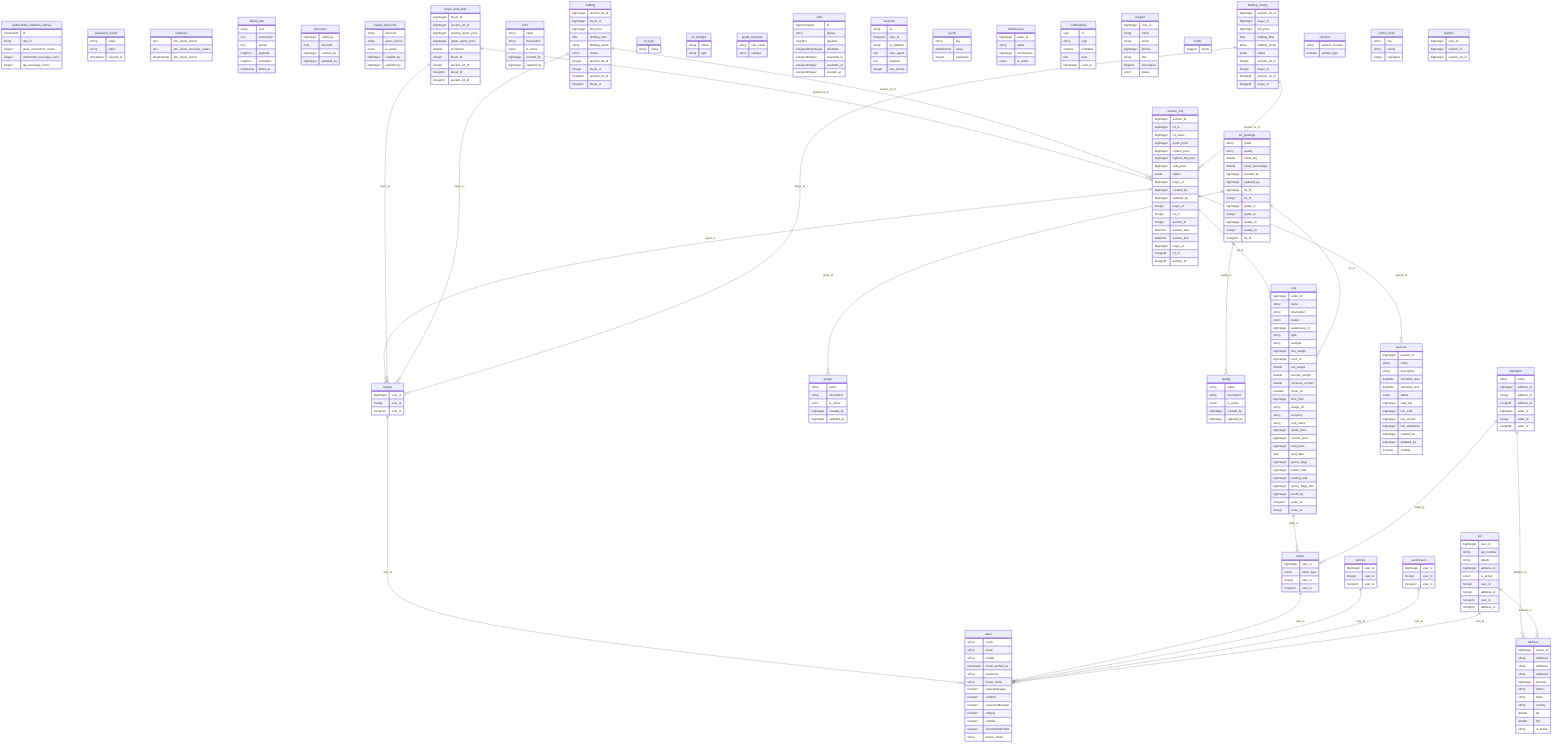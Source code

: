 erDiagram
    websockets_statistics_entries {
        increments id
        string app_id
        integer peak_connection_count
        integer websocket_message_count
        integer api_message_count
    }
    users {
        string name
        string email
        string mobile
        timestamp email_verified_at
        string password
        string buyer_name
        boolean isGreyManager
        boolean isAdmin
        boolean isAuctionManager
        boolean isBuyer
        boolean isSeller
        boolean showSellerDetails
        string device_token
    }
    password_resets {
        string email
        string token
        timestamp created_at
    }
    Unknown {
        text two_factor_secret
        text two_factor_recovery_codes
        dropColumn two_factor_secret
    }
    failed_jobs {
        string uuid
        text connection
        text queue
        longText payload
        longText exception
        timestamp failed_at
    }
    discounts {
        bigInteger credit_by
        float discount
        bigInteger created_by
        bigInteger updated_by
    }
    master_discounts {
        string discount
        string grace_period
        enum is_active
        bigInteger created_by
        bigInteger updated_by
    }
    buyers {
        bigInteger user_id
        foreign user_id
        foreignId user_id
    }
    grades {
        string name
        string description
        enum is_active
        bigInteger created_by
        bigInteger updated_by
    }
    sellers {
        bigInteger user_id
        enum seller_type
        foreign user_id
        foreignId user_id
    }
    quality {
        string name
        string description
        enum is_active
        bigInteger created_by
        bigInteger updated_by
    }
    lots {
        bigInteger seller_id
        string name
        string description
        enum status
        bigInteger warehouse_id
        string type
        string subtype
        bigInteger liter_weight
        bigInteger color_id
        double net_weight
        double sample_weight
        double moisture_content
        boolean clean_lot
        bigInteger time_limit
        string image_url
        string currency
        string nick_name
        bigInteger quote_price
        bigInteger control_price
        bigInteger sold_price
        date sold_date
        bigInteger gunny_bags
        bigInteger plastic_rate
        bigInteger loading_rate
        bigInteger gunny_bags_rate
        bigInteger credit_by
        foreignId seller_id
        foreign seller_id
    }
    auctions {
        bigInteger auction_id
        string name
        string description
        datetime schedule_start
        datetime schedule_end
        enum status
        bigInteger total_lots
        bigInteger lots_sold
        bigInteger lots_unsold
        bigInteger lots_withdrawn
        bigInteger created_by
        bigInteger updated_by
        boolean visibility
    }
    auction_lots {
        bigInteger auction_id
        bigInteger lot_id
        bigInteger lot_name
        bigInteger quote_price
        bigInteger control_price
        bigInteger highest_bid_price
        bigInteger sold_price
        enum status
        bigInteger buyer_id
        bigInteger created_by
        bigInteger updated_by
        foreign buyer_id
        foreign lot_id
        foreign auction_id
        datetime auction_start
        datetime auction_end
        bigInteger buyer_id
        foreignId lot_id
        foreignId auction_id
    }
    address {
        bigInteger owner_id
        string address1
        string address2
        string address3
        bigInteger pincode
        string district
        string state
        string country
        double lat
        double lng
        string is_active
    }
    admins {
        bigInteger user_id
        foreign user_id
        foreignId user_id
    }
    auctioneers {
        bigInteger user_id
        foreign user_id
        foreignId user_id
    }
    plantation {
        string name
        bigInteger address_id
        foreign address_id
        foreignId address_id
        bigInteger seller_id
        foreign seller_id
        foreignId seller_id
    }
    lot_gradings {
        string grade
        string quality
        double value_mg
        double value_percentage
        bigInteger created_by
        bigInteger updated_by
        bigInteger lot_id
        foreign lot_id
        bigInteger grade_id
        foreign grade_id
        bigInteger quality_id
        foreign quality_id
        foreignId lot_id
    }
    gst {
        bigInteger user_id
        string gst_number
        string details
        bigInteger address_id
        enum is_active
        foreign user_id
        foreign address_id
        foreignId user_id
        foreignId address_id
    }
    buyer_auto_bids {
        bigInteger buyer_id
        bigInteger auction_lot_id
        bigInteger starting_quote_price
        bigInteger upper_quote_price
        double increment
        foreign buyer_id
        foreign auction_lot_id
        foreignId buyer_id
        foreignId auction_lot_id
    }
    color {
        string name
        string description
        enum is_active
        bigInteger created_by
        bigInteger updated_by
    }
    bidding {
        bigInteger auction_lot_id
        bigInteger buyer_id
        bigInteger bid_price
        time bidding_time
        string bidding_mode
        enum status
        foreign auction_lot_id
        foreign buyer_id
        foreignId auction_lot_id
        foreignId buyer_id
    }
    lot_type {
        string name
    }
    lot_subtype {
        string name
        string type
    }
    grade_template {
        string row_name
        string subtype
    }
    jobs {
        bigIncrements id
        string queue
        longText payload
        unsignedTinyInteger attempts
        unsignedInteger reserved_at
        unsignedInteger available_at
        unsignedInteger created_at
    }
    sessions {
        string id
        foreignId user_id
        string ip_address
        text user_agent
        text payload
        integer last_activity
    }
    cache {
        string key
        mediumText value
        integer expiration
    }
    warehouses {
        bigInteger seller_id
        string name
        bigInteger commission
        enum is_active
    }
    notifications {
        uuid id
        string type
        morphs notifiable
        text data
        timestamp read_at
    }
    support {
        bigInteger user_id
        string name
        string email
        bigInteger phone
        string title
        longtext description
        enum status
    }
    terms {
        longtext terms
    }
    bidding_history {
        bigInteger auction_lot_id
        bigInteger buyer_id
        bigInteger bid_price
        time bidding_time
        string bidding_mode
        enum status
        foreign auction_lot_id
        foreign buyer_id
        foreignId auction_lot_id
        foreignId buyer_id
    }
    versions {
        string version_number
        boolean update_type
    }
    cache_locks {
        string key
        string owner
        integer expiration
    }
    wishlist {
        bigInteger user_id
        bigInteger auction_id
        bigInteger auction_lot_id
    }
    buyers ||--o{ users : "user_id"
    sellers ||--o{ users : "user_id"
    lots ||--o{ sellers : "seller_id"
    auction_lots ||--o{ buyers : "buyer_id"
    auction_lots ||--o{ lots : "lot_id"
    auction_lots ||--o{ auctions : "auction_id"
    admins ||--o{ users : "user_id"
    auctioneers ||--o{ users : "user_id"
    plantation ||--o{ address : "address_id"
    plantation ||--o{ sellers : "seller_id"
    lot_gradings ||--o{ lots : "lot_id"
    lot_gradings ||--o{ grades : "grade_id"
    lot_gradings ||--o{ quality : "quality_id"
    gst ||--o{ users : "user_id"
    gst ||--o{ address : "address_id"
    buyer_auto_bids ||--o{ buyers : "buyer_id"
    buyer_auto_bids ||--o{ auction_lots : "auction_lot_id"
    bidding ||--o{ auction_lots : "auction_lot_id"
    bidding ||--o{ buyers : "buyer_id"
    bidding_history ||--o{ auction_lots : "auction_lot_id"
    bidding_history ||--o{ buyers : "buyer_id"